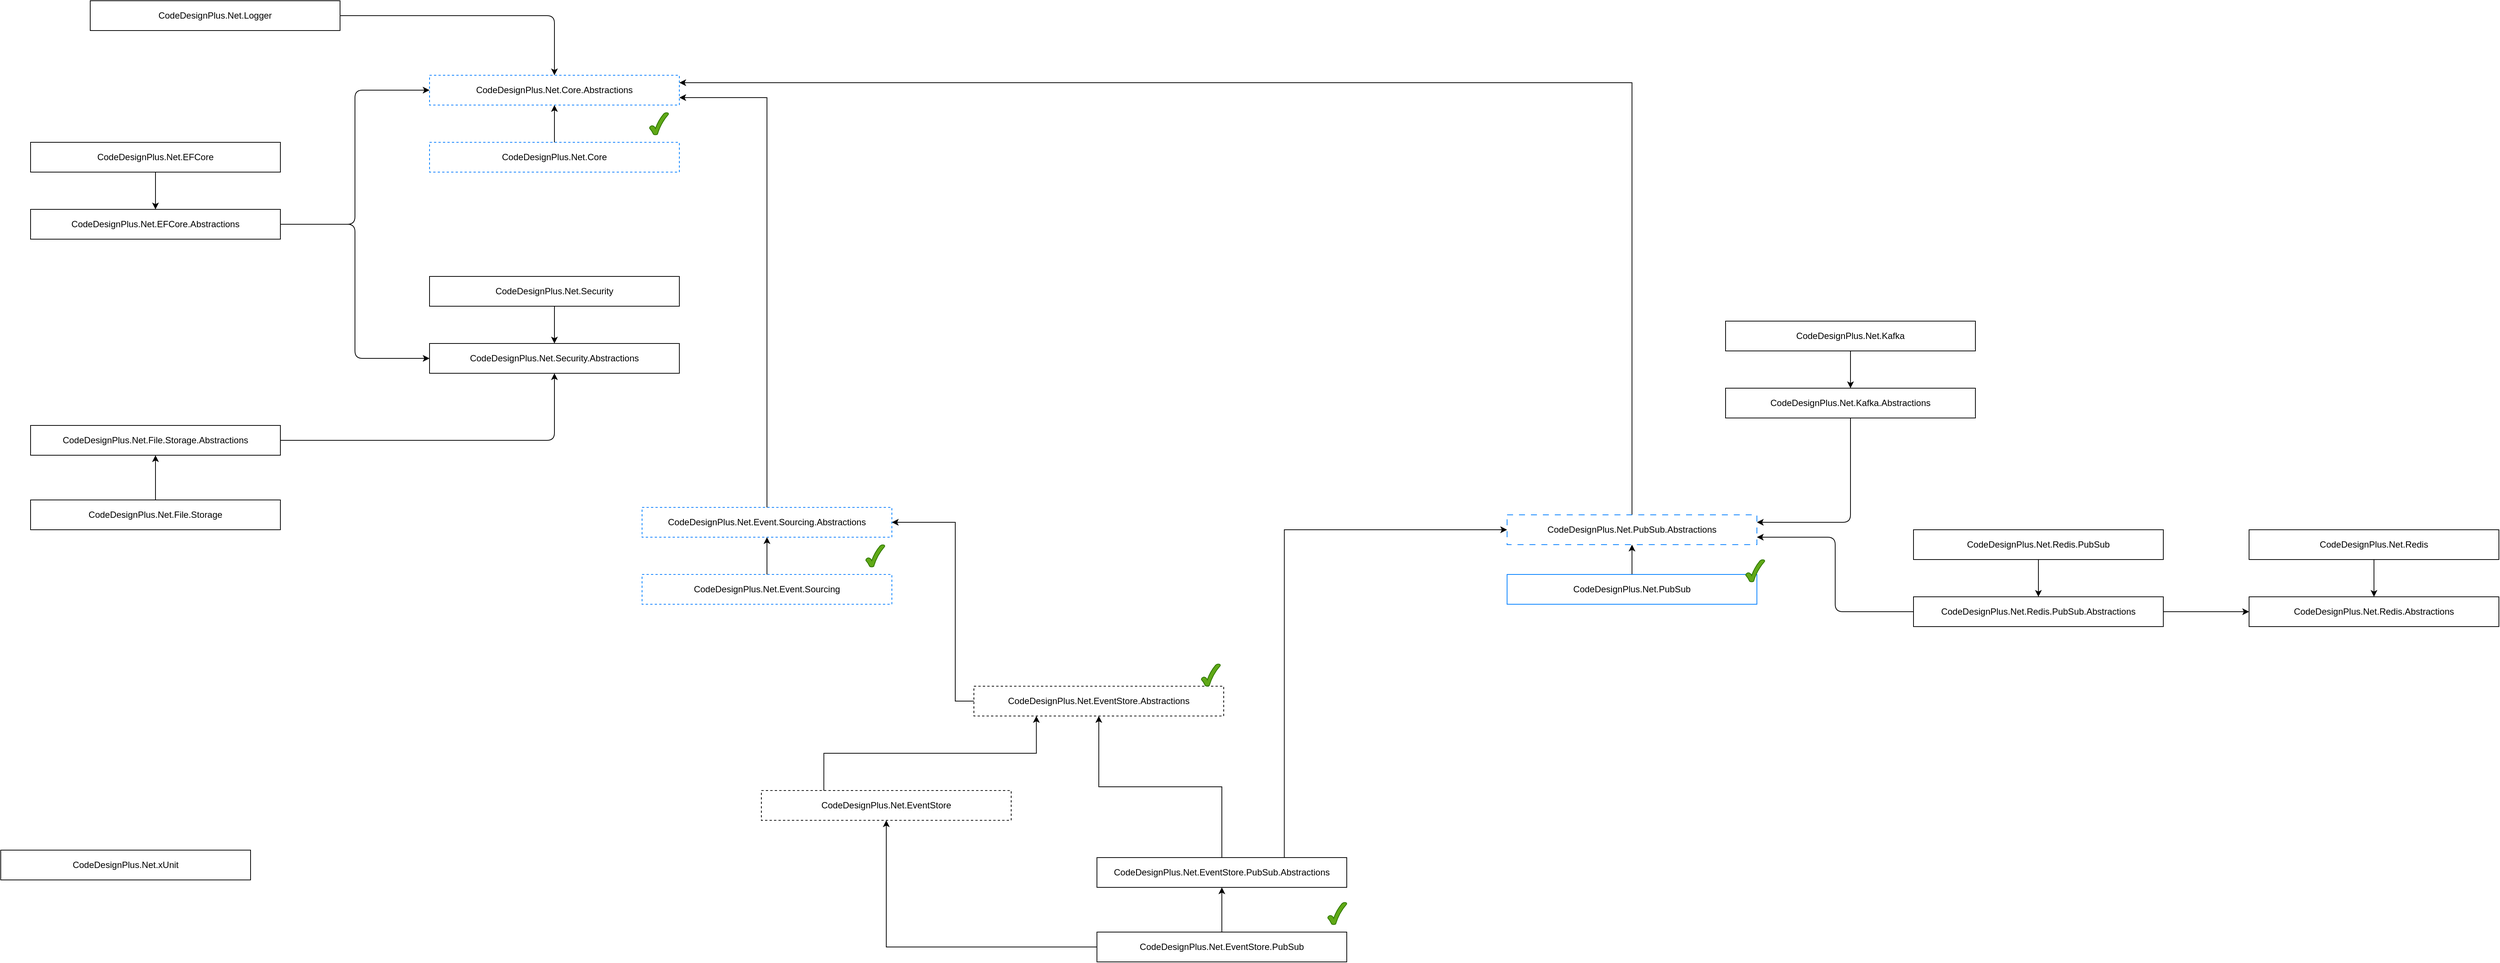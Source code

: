 <mxfile version="23.0.2" type="device" pages="2">
  <diagram id="ALPiPwQ1Wrh_tRAnz7oF" name="Page-1">
    <mxGraphModel dx="2643" dy="1045" grid="1" gridSize="10" guides="1" tooltips="1" connect="1" arrows="1" fold="1" page="1" pageScale="1" pageWidth="850" pageHeight="1100" math="0" shadow="0">
      <root>
        <mxCell id="0" />
        <mxCell id="1" parent="0" />
        <mxCell id="4" style="edgeStyle=orthogonalEdgeStyle;html=1;entryX=0.5;entryY=1;entryDx=0;entryDy=0;" parent="1" source="2" target="3" edge="1">
          <mxGeometry relative="1" as="geometry" />
        </mxCell>
        <mxCell id="2" value="CodeDesignPlus.Net.Core" style="rounded=0;whiteSpace=wrap;html=1;dashed=1;strokeColor=#007FFF;" parent="1" vertex="1">
          <mxGeometry x="305" y="270" width="335" height="40" as="geometry" />
        </mxCell>
        <mxCell id="3" value="CodeDesignPlus.Net.Core.Abstractions" style="rounded=0;whiteSpace=wrap;html=1;dashed=1;strokeColor=#007FFF;" parent="1" vertex="1">
          <mxGeometry x="305" y="180" width="335" height="40" as="geometry" />
        </mxCell>
        <mxCell id="21" style="edgeStyle=orthogonalEdgeStyle;html=1;exitX=1;exitY=0.5;exitDx=0;exitDy=0;entryX=0;entryY=0.5;entryDx=0;entryDy=0;" parent="1" source="7" target="3" edge="1">
          <mxGeometry relative="1" as="geometry" />
        </mxCell>
        <mxCell id="22" style="edgeStyle=orthogonalEdgeStyle;html=1;exitX=1;exitY=0.5;exitDx=0;exitDy=0;entryX=0;entryY=0.5;entryDx=0;entryDy=0;" parent="1" source="7" target="13" edge="1">
          <mxGeometry relative="1" as="geometry" />
        </mxCell>
        <mxCell id="7" value="CodeDesignPlus.Net.EFCore.Abstractions" style="rounded=0;whiteSpace=wrap;html=1;" parent="1" vertex="1">
          <mxGeometry x="-230" y="360" width="335" height="40" as="geometry" />
        </mxCell>
        <mxCell id="18" style="edgeStyle=none;html=1;exitX=0.5;exitY=1;exitDx=0;exitDy=0;" parent="1" source="8" target="7" edge="1">
          <mxGeometry relative="1" as="geometry" />
        </mxCell>
        <mxCell id="8" value="CodeDesignPlus.Net.EFCore" style="rounded=0;whiteSpace=wrap;html=1;" parent="1" vertex="1">
          <mxGeometry x="-230" y="270" width="335" height="40" as="geometry" />
        </mxCell>
        <mxCell id="10" value="CodeDesignPlus.Net.Redis.Abstractions" style="rounded=0;whiteSpace=wrap;html=1;" parent="1" vertex="1">
          <mxGeometry x="2745" y="880" width="335" height="40" as="geometry" />
        </mxCell>
        <mxCell id="24" style="edgeStyle=orthogonalEdgeStyle;html=1;exitX=0.5;exitY=1;exitDx=0;exitDy=0;entryX=0.5;entryY=0;entryDx=0;entryDy=0;" parent="1" source="11" target="10" edge="1">
          <mxGeometry relative="1" as="geometry" />
        </mxCell>
        <mxCell id="11" value="CodeDesignPlus.Net.Redis" style="rounded=0;whiteSpace=wrap;html=1;" parent="1" vertex="1">
          <mxGeometry x="2745" y="790" width="335" height="40" as="geometry" />
        </mxCell>
        <mxCell id="13" value="CodeDesignPlus.Net.Security.Abstractions" style="rounded=0;whiteSpace=wrap;html=1;" parent="1" vertex="1">
          <mxGeometry x="305" y="540" width="335" height="40" as="geometry" />
        </mxCell>
        <mxCell id="20" style="edgeStyle=none;html=1;exitX=0.5;exitY=1;exitDx=0;exitDy=0;" parent="1" source="14" target="13" edge="1">
          <mxGeometry relative="1" as="geometry" />
        </mxCell>
        <mxCell id="14" value="CodeDesignPlus.Net.Security" style="rounded=0;whiteSpace=wrap;html=1;" parent="1" vertex="1">
          <mxGeometry x="305" y="450" width="335" height="40" as="geometry" />
        </mxCell>
        <mxCell id="cR9hNljPTaHk-naQaL1g-62" style="edgeStyle=orthogonalEdgeStyle;rounded=0;orthogonalLoop=1;jettySize=auto;html=1;exitX=0.5;exitY=0;exitDx=0;exitDy=0;entryX=1;entryY=0.25;entryDx=0;entryDy=0;" edge="1" parent="1" source="16" target="3">
          <mxGeometry relative="1" as="geometry" />
        </mxCell>
        <mxCell id="16" value="CodeDesignPlus.Net.PubSub.Abstractions" style="rounded=0;whiteSpace=wrap;html=1;dashed=1;dashPattern=8 8;strokeColor=#007FFF;" parent="1" vertex="1">
          <mxGeometry x="1750" y="770" width="335" height="40" as="geometry" />
        </mxCell>
        <mxCell id="cR9hNljPTaHk-naQaL1g-59" style="edgeStyle=orthogonalEdgeStyle;rounded=0;orthogonalLoop=1;jettySize=auto;html=1;exitX=0.5;exitY=0;exitDx=0;exitDy=0;" edge="1" parent="1" source="17" target="16">
          <mxGeometry relative="1" as="geometry" />
        </mxCell>
        <mxCell id="17" value="CodeDesignPlus.Net.PubSub" style="rounded=0;whiteSpace=wrap;html=1;strokeColor=#007FFF;" parent="1" vertex="1">
          <mxGeometry x="1750" y="850" width="335" height="40" as="geometry" />
        </mxCell>
        <mxCell id="28" style="edgeStyle=orthogonalEdgeStyle;html=1;exitX=0;exitY=0.5;exitDx=0;exitDy=0;entryX=1;entryY=0.75;entryDx=0;entryDy=0;" parent="1" source="25" target="16" edge="1">
          <mxGeometry relative="1" as="geometry" />
        </mxCell>
        <mxCell id="25" value="CodeDesignPlus.Net.Redis.PubSub.Abstractions" style="rounded=0;whiteSpace=wrap;html=1;" parent="1" vertex="1">
          <mxGeometry x="2295" y="880" width="335" height="40" as="geometry" />
        </mxCell>
        <mxCell id="26" style="edgeStyle=orthogonalEdgeStyle;html=1;exitX=0.5;exitY=1;exitDx=0;exitDy=0;entryX=0.5;entryY=0;entryDx=0;entryDy=0;" parent="1" source="27" target="25" edge="1">
          <mxGeometry relative="1" as="geometry" />
        </mxCell>
        <mxCell id="29" style="edgeStyle=orthogonalEdgeStyle;html=1;exitX=1;exitY=0.5;exitDx=0;exitDy=0;entryX=0;entryY=0.5;entryDx=0;entryDy=0;" parent="1" source="25" target="10" edge="1">
          <mxGeometry relative="1" as="geometry" />
        </mxCell>
        <mxCell id="27" value="CodeDesignPlus.Net.Redis.PubSub" style="rounded=0;whiteSpace=wrap;html=1;" parent="1" vertex="1">
          <mxGeometry x="2295" y="790" width="335" height="40" as="geometry" />
        </mxCell>
        <mxCell id="cR9hNljPTaHk-naQaL1g-58" style="edgeStyle=orthogonalEdgeStyle;rounded=0;orthogonalLoop=1;jettySize=auto;html=1;exitX=0.5;exitY=0;exitDx=0;exitDy=0;entryX=1;entryY=0.75;entryDx=0;entryDy=0;" edge="1" parent="1" source="30" target="3">
          <mxGeometry relative="1" as="geometry" />
        </mxCell>
        <mxCell id="30" value="CodeDesignPlus.Net.Event.Sourcing.Abstractions" style="rounded=0;whiteSpace=wrap;html=1;dashed=1;strokeColor=#007FFF;" parent="1" vertex="1">
          <mxGeometry x="590" y="760" width="335" height="40" as="geometry" />
        </mxCell>
        <mxCell id="BZV_SSzwjaXfjPJKH0XT-58" style="edgeStyle=orthogonalEdgeStyle;rounded=0;orthogonalLoop=1;jettySize=auto;html=1;exitX=0.5;exitY=0;exitDx=0;exitDy=0;entryX=0.5;entryY=1;entryDx=0;entryDy=0;" parent="1" source="32" target="30" edge="1">
          <mxGeometry relative="1" as="geometry" />
        </mxCell>
        <mxCell id="32" value="CodeDesignPlus.Net.Event.Sourcing" style="rounded=0;whiteSpace=wrap;html=1;dashed=1;strokeColor=#007FFF;" parent="1" vertex="1">
          <mxGeometry x="590" y="850" width="335" height="40" as="geometry" />
        </mxCell>
        <mxCell id="PFTSv4L4xOiEKsPsDuad-58" style="edgeStyle=orthogonalEdgeStyle;rounded=0;orthogonalLoop=1;jettySize=auto;html=1;exitX=0;exitY=0.5;exitDx=0;exitDy=0;" parent="1" source="34" target="30" edge="1">
          <mxGeometry relative="1" as="geometry">
            <Array as="points">
              <mxPoint x="1010" y="1020" />
              <mxPoint x="1010" y="780" />
            </Array>
          </mxGeometry>
        </mxCell>
        <mxCell id="34" value="CodeDesignPlus.Net.EventStore.Abstractions" style="rounded=0;whiteSpace=wrap;html=1;dashed=1;" parent="1" vertex="1">
          <mxGeometry x="1035" y="1000" width="335" height="40" as="geometry" />
        </mxCell>
        <mxCell id="cR9hNljPTaHk-naQaL1g-60" style="edgeStyle=orthogonalEdgeStyle;rounded=0;orthogonalLoop=1;jettySize=auto;html=1;exitX=0.25;exitY=0;exitDx=0;exitDy=0;entryX=0.25;entryY=1;entryDx=0;entryDy=0;" edge="1" parent="1" source="36" target="34">
          <mxGeometry relative="1" as="geometry" />
        </mxCell>
        <mxCell id="36" value="CodeDesignPlus.Net.EventStore" style="rounded=0;whiteSpace=wrap;html=1;dashed=1;" parent="1" vertex="1">
          <mxGeometry x="750" y="1140" width="335" height="40" as="geometry" />
        </mxCell>
        <mxCell id="cR9hNljPTaHk-naQaL1g-61" style="edgeStyle=orthogonalEdgeStyle;rounded=0;orthogonalLoop=1;jettySize=auto;html=1;exitX=0.5;exitY=0;exitDx=0;exitDy=0;" edge="1" parent="1" source="41" target="34">
          <mxGeometry relative="1" as="geometry" />
        </mxCell>
        <mxCell id="cR9hNljPTaHk-naQaL1g-63" style="edgeStyle=orthogonalEdgeStyle;rounded=0;orthogonalLoop=1;jettySize=auto;html=1;exitX=0.75;exitY=0;exitDx=0;exitDy=0;entryX=0;entryY=0.5;entryDx=0;entryDy=0;" edge="1" parent="1" source="41" target="16">
          <mxGeometry relative="1" as="geometry" />
        </mxCell>
        <mxCell id="41" value="CodeDesignPlus.Net.EventStore.PubSub.Abstractions" style="rounded=0;whiteSpace=wrap;html=1;" parent="1" vertex="1">
          <mxGeometry x="1200" y="1230" width="335" height="40" as="geometry" />
        </mxCell>
        <mxCell id="42" style="edgeStyle=none;html=1;entryX=0.5;entryY=1;entryDx=0;entryDy=0;" parent="1" source="43" target="41" edge="1">
          <mxGeometry relative="1" as="geometry" />
        </mxCell>
        <mxCell id="cR9hNljPTaHk-naQaL1g-69" style="edgeStyle=orthogonalEdgeStyle;rounded=0;orthogonalLoop=1;jettySize=auto;html=1;exitX=0;exitY=0.5;exitDx=0;exitDy=0;" edge="1" parent="1" source="43" target="36">
          <mxGeometry relative="1" as="geometry" />
        </mxCell>
        <mxCell id="43" value="CodeDesignPlus.Net.EventStore.PubSub" style="rounded=0;whiteSpace=wrap;html=1;" parent="1" vertex="1">
          <mxGeometry x="1200" y="1330" width="335" height="40" as="geometry" />
        </mxCell>
        <mxCell id="49" style="edgeStyle=orthogonalEdgeStyle;html=1;exitX=0.5;exitY=1;exitDx=0;exitDy=0;entryX=1;entryY=0.25;entryDx=0;entryDy=0;" parent="1" source="46" target="16" edge="1">
          <mxGeometry relative="1" as="geometry" />
        </mxCell>
        <mxCell id="46" value="CodeDesignPlus.Net.Kafka.Abstractions" style="rounded=0;whiteSpace=wrap;html=1;" parent="1" vertex="1">
          <mxGeometry x="2043" y="600" width="335" height="40" as="geometry" />
        </mxCell>
        <mxCell id="47" style="edgeStyle=none;html=1;entryX=0.5;entryY=0;entryDx=0;entryDy=0;" parent="1" source="48" target="46" edge="1">
          <mxGeometry relative="1" as="geometry" />
        </mxCell>
        <mxCell id="48" value="CodeDesignPlus.Net.Kafka" style="rounded=0;whiteSpace=wrap;html=1;" parent="1" vertex="1">
          <mxGeometry x="2043" y="510" width="335" height="40" as="geometry" />
        </mxCell>
        <mxCell id="50" value="CodeDesignPlus.Net.xUnit" style="rounded=0;whiteSpace=wrap;html=1;" parent="1" vertex="1">
          <mxGeometry x="-270" y="1220" width="335" height="40" as="geometry" />
        </mxCell>
        <mxCell id="54" style="edgeStyle=orthogonalEdgeStyle;html=1;exitX=1;exitY=0.5;exitDx=0;exitDy=0;entryX=0.5;entryY=1;entryDx=0;entryDy=0;" parent="1" source="51" target="13" edge="1">
          <mxGeometry relative="1" as="geometry" />
        </mxCell>
        <mxCell id="51" value="CodeDesignPlus.Net.File.Storage.Abstractions" style="rounded=0;whiteSpace=wrap;html=1;" parent="1" vertex="1">
          <mxGeometry x="-230" y="650" width="335" height="40" as="geometry" />
        </mxCell>
        <mxCell id="52" style="edgeStyle=none;html=1;entryX=0.5;entryY=1;entryDx=0;entryDy=0;" parent="1" source="53" target="51" edge="1">
          <mxGeometry relative="1" as="geometry" />
        </mxCell>
        <mxCell id="53" value="CodeDesignPlus.Net.File.Storage" style="rounded=0;whiteSpace=wrap;html=1;" parent="1" vertex="1">
          <mxGeometry x="-230" y="750" width="335" height="40" as="geometry" />
        </mxCell>
        <mxCell id="58" style="edgeStyle=orthogonalEdgeStyle;html=1;exitX=1;exitY=0.5;exitDx=0;exitDy=0;entryX=0.5;entryY=0;entryDx=0;entryDy=0;" parent="1" source="57" target="3" edge="1">
          <mxGeometry relative="1" as="geometry" />
        </mxCell>
        <mxCell id="57" value="CodeDesignPlus.Net.Logger" style="rounded=0;whiteSpace=wrap;html=1;" parent="1" vertex="1">
          <mxGeometry x="-150" y="80" width="335" height="40" as="geometry" />
        </mxCell>
        <mxCell id="cR9hNljPTaHk-naQaL1g-64" value="" style="verticalLabelPosition=bottom;verticalAlign=top;html=1;shape=mxgraph.basic.tick;fillColor=#60a917;fontColor=#ffffff;strokeColor=#2D7600;" vertex="1" parent="1">
          <mxGeometry x="600" y="230" width="25.5" height="30" as="geometry" />
        </mxCell>
        <mxCell id="cR9hNljPTaHk-naQaL1g-65" value="" style="verticalLabelPosition=bottom;verticalAlign=top;html=1;shape=mxgraph.basic.tick;fillColor=#60a917;fontColor=#ffffff;strokeColor=#2D7600;" vertex="1" parent="1">
          <mxGeometry x="890" y="810" width="25.5" height="30" as="geometry" />
        </mxCell>
        <mxCell id="cR9hNljPTaHk-naQaL1g-66" value="" style="verticalLabelPosition=bottom;verticalAlign=top;html=1;shape=mxgraph.basic.tick;fillColor=#60a917;fontColor=#ffffff;strokeColor=#2D7600;" vertex="1" parent="1">
          <mxGeometry x="1340" y="970" width="25.5" height="30" as="geometry" />
        </mxCell>
        <mxCell id="cR9hNljPTaHk-naQaL1g-67" value="" style="verticalLabelPosition=bottom;verticalAlign=top;html=1;shape=mxgraph.basic.tick;fillColor=#60a917;fontColor=#ffffff;strokeColor=#2D7600;" vertex="1" parent="1">
          <mxGeometry x="2070" y="830" width="25.5" height="30" as="geometry" />
        </mxCell>
        <mxCell id="cR9hNljPTaHk-naQaL1g-68" value="" style="verticalLabelPosition=bottom;verticalAlign=top;html=1;shape=mxgraph.basic.tick;fillColor=#60a917;fontColor=#ffffff;strokeColor=#2D7600;" vertex="1" parent="1">
          <mxGeometry x="1509.5" y="1290" width="25.5" height="30" as="geometry" />
        </mxCell>
      </root>
    </mxGraphModel>
  </diagram>
  <diagram id="akfSif0_D-DrA6sWvF45" name="Page-2">
    <mxGraphModel dx="2609" dy="1730" grid="1" gridSize="10" guides="1" tooltips="1" connect="1" arrows="1" fold="1" page="1" pageScale="1" pageWidth="1100" pageHeight="850" math="0" shadow="0">
      <root>
        <mxCell id="0" />
        <mxCell id="1" parent="0" />
        <mxCell id="rKmocAkUo4Y0R12zVvtC-1" style="edgeStyle=orthogonalEdgeStyle;html=1;entryX=0.5;entryY=1;entryDx=0;entryDy=0;" parent="1" source="rKmocAkUo4Y0R12zVvtC-2" target="rKmocAkUo4Y0R12zVvtC-3" edge="1">
          <mxGeometry relative="1" as="geometry" />
        </mxCell>
        <mxCell id="rKmocAkUo4Y0R12zVvtC-2" value="CodeDesignPlus.Net.Core" style="rounded=0;whiteSpace=wrap;html=1;" parent="1" vertex="1">
          <mxGeometry x="305" y="270" width="335" height="40" as="geometry" />
        </mxCell>
        <mxCell id="rKmocAkUo4Y0R12zVvtC-3" value="CodeDesignPlus.Net.Core.Abstractions" style="rounded=0;whiteSpace=wrap;html=1;" parent="1" vertex="1">
          <mxGeometry x="305" y="180" width="335" height="40" as="geometry" />
        </mxCell>
        <mxCell id="rKmocAkUo4Y0R12zVvtC-4" style="edgeStyle=orthogonalEdgeStyle;html=1;exitX=1;exitY=0.5;exitDx=0;exitDy=0;entryX=0;entryY=0.5;entryDx=0;entryDy=0;" parent="1" source="rKmocAkUo4Y0R12zVvtC-6" target="rKmocAkUo4Y0R12zVvtC-3" edge="1">
          <mxGeometry relative="1" as="geometry" />
        </mxCell>
        <mxCell id="rKmocAkUo4Y0R12zVvtC-5" style="edgeStyle=orthogonalEdgeStyle;html=1;exitX=1;exitY=0.5;exitDx=0;exitDy=0;entryX=0;entryY=0.5;entryDx=0;entryDy=0;" parent="1" source="rKmocAkUo4Y0R12zVvtC-6" target="rKmocAkUo4Y0R12zVvtC-12" edge="1">
          <mxGeometry relative="1" as="geometry" />
        </mxCell>
        <mxCell id="rKmocAkUo4Y0R12zVvtC-6" value="CodeDesignPlus.Net.EFCore.Abstractions" style="rounded=0;whiteSpace=wrap;html=1;" parent="1" vertex="1">
          <mxGeometry x="-230" y="360" width="335" height="40" as="geometry" />
        </mxCell>
        <mxCell id="rKmocAkUo4Y0R12zVvtC-7" style="edgeStyle=none;html=1;exitX=0.5;exitY=1;exitDx=0;exitDy=0;" parent="1" source="rKmocAkUo4Y0R12zVvtC-8" target="rKmocAkUo4Y0R12zVvtC-6" edge="1">
          <mxGeometry relative="1" as="geometry" />
        </mxCell>
        <mxCell id="rKmocAkUo4Y0R12zVvtC-8" value="CodeDesignPlus.Net.EFCore" style="rounded=0;whiteSpace=wrap;html=1;" parent="1" vertex="1">
          <mxGeometry x="-230" y="270" width="335" height="40" as="geometry" />
        </mxCell>
        <mxCell id="rKmocAkUo4Y0R12zVvtC-9" value="CodeDesignPlus.Net.Redis.Abstractions" style="rounded=0;whiteSpace=wrap;html=1;" parent="1" vertex="1">
          <mxGeometry x="2340" y="330" width="335" height="40" as="geometry" />
        </mxCell>
        <mxCell id="rKmocAkUo4Y0R12zVvtC-10" style="edgeStyle=orthogonalEdgeStyle;html=1;exitX=0.5;exitY=1;exitDx=0;exitDy=0;entryX=0.5;entryY=0;entryDx=0;entryDy=0;" parent="1" source="rKmocAkUo4Y0R12zVvtC-11" target="rKmocAkUo4Y0R12zVvtC-9" edge="1">
          <mxGeometry relative="1" as="geometry" />
        </mxCell>
        <mxCell id="rKmocAkUo4Y0R12zVvtC-11" value="CodeDesignPlus.Net.Redis" style="rounded=0;whiteSpace=wrap;html=1;" parent="1" vertex="1">
          <mxGeometry x="2340" y="240" width="335" height="40" as="geometry" />
        </mxCell>
        <mxCell id="rKmocAkUo4Y0R12zVvtC-12" value="CodeDesignPlus.Net.Security.Abstractions" style="rounded=0;whiteSpace=wrap;html=1;" parent="1" vertex="1">
          <mxGeometry x="305" y="540" width="335" height="40" as="geometry" />
        </mxCell>
        <mxCell id="rKmocAkUo4Y0R12zVvtC-13" style="edgeStyle=none;html=1;exitX=0.5;exitY=1;exitDx=0;exitDy=0;" parent="1" source="rKmocAkUo4Y0R12zVvtC-14" target="rKmocAkUo4Y0R12zVvtC-12" edge="1">
          <mxGeometry relative="1" as="geometry" />
        </mxCell>
        <mxCell id="rKmocAkUo4Y0R12zVvtC-14" value="CodeDesignPlus.Net.Security" style="rounded=0;whiteSpace=wrap;html=1;" parent="1" vertex="1">
          <mxGeometry x="305" y="450" width="335" height="40" as="geometry" />
        </mxCell>
        <mxCell id="rKmocAkUo4Y0R12zVvtC-15" value="CodeDesignPlus.Net.PubSub.Abstractions" style="rounded=0;whiteSpace=wrap;html=1;dashed=1;dashPattern=8 8;" parent="1" vertex="1">
          <mxGeometry x="1370" y="320" width="335" height="40" as="geometry" />
        </mxCell>
        <mxCell id="rKmocAkUo4Y0R12zVvtC-16" style="edgeStyle=orthogonalEdgeStyle;html=1;exitX=0.5;exitY=1;exitDx=0;exitDy=0;entryX=0.5;entryY=0;entryDx=0;entryDy=0;" parent="1" source="rKmocAkUo4Y0R12zVvtC-17" target="rKmocAkUo4Y0R12zVvtC-15" edge="1">
          <mxGeometry relative="1" as="geometry" />
        </mxCell>
        <mxCell id="rKmocAkUo4Y0R12zVvtC-17" value="CodeDesignPlus.Net.PubSub" style="rounded=0;whiteSpace=wrap;html=1;" parent="1" vertex="1">
          <mxGeometry x="1370" y="230" width="335" height="40" as="geometry" />
        </mxCell>
        <mxCell id="rKmocAkUo4Y0R12zVvtC-18" style="edgeStyle=orthogonalEdgeStyle;html=1;exitX=0;exitY=0.5;exitDx=0;exitDy=0;entryX=1;entryY=0.75;entryDx=0;entryDy=0;" parent="1" source="rKmocAkUo4Y0R12zVvtC-19" target="rKmocAkUo4Y0R12zVvtC-15" edge="1">
          <mxGeometry relative="1" as="geometry" />
        </mxCell>
        <mxCell id="rKmocAkUo4Y0R12zVvtC-19" value="CodeDesignPlus.Net.Redis.PubSub.Abstractions" style="rounded=0;whiteSpace=wrap;html=1;" parent="1" vertex="1">
          <mxGeometry x="1890" y="330" width="335" height="40" as="geometry" />
        </mxCell>
        <mxCell id="rKmocAkUo4Y0R12zVvtC-20" style="edgeStyle=orthogonalEdgeStyle;html=1;exitX=0.5;exitY=1;exitDx=0;exitDy=0;entryX=0.5;entryY=0;entryDx=0;entryDy=0;" parent="1" source="rKmocAkUo4Y0R12zVvtC-22" target="rKmocAkUo4Y0R12zVvtC-19" edge="1">
          <mxGeometry relative="1" as="geometry" />
        </mxCell>
        <mxCell id="rKmocAkUo4Y0R12zVvtC-21" style="edgeStyle=orthogonalEdgeStyle;html=1;exitX=1;exitY=0.5;exitDx=0;exitDy=0;entryX=0;entryY=0.5;entryDx=0;entryDy=0;" parent="1" source="rKmocAkUo4Y0R12zVvtC-19" target="rKmocAkUo4Y0R12zVvtC-9" edge="1">
          <mxGeometry relative="1" as="geometry" />
        </mxCell>
        <mxCell id="rKmocAkUo4Y0R12zVvtC-22" value="CodeDesignPlus.Net.Redis.PubSub" style="rounded=0;whiteSpace=wrap;html=1;" parent="1" vertex="1">
          <mxGeometry x="1890" y="240" width="335" height="40" as="geometry" />
        </mxCell>
        <mxCell id="rKmocAkUo4Y0R12zVvtC-48" style="edgeStyle=orthogonalEdgeStyle;rounded=0;orthogonalLoop=1;jettySize=auto;html=1;exitX=0;exitY=0.5;exitDx=0;exitDy=0;entryX=1;entryY=0.25;entryDx=0;entryDy=0;" parent="1" source="rKmocAkUo4Y0R12zVvtC-24" target="rKmocAkUo4Y0R12zVvtC-3" edge="1">
          <mxGeometry relative="1" as="geometry" />
        </mxCell>
        <mxCell id="rKmocAkUo4Y0R12zVvtC-24" value="CodeDesignPlus.Net.Event.Sourcing.Abstractions" style="rounded=0;whiteSpace=wrap;html=1;" parent="1" vertex="1">
          <mxGeometry x="1360" y="790" width="335" height="40" as="geometry" />
        </mxCell>
        <mxCell id="rKmocAkUo4Y0R12zVvtC-25" style="edgeStyle=orthogonalEdgeStyle;html=1;exitX=0.5;exitY=1;exitDx=0;exitDy=0;entryX=0.5;entryY=0;entryDx=0;entryDy=0;" parent="1" source="rKmocAkUo4Y0R12zVvtC-26" target="rKmocAkUo4Y0R12zVvtC-24" edge="1">
          <mxGeometry relative="1" as="geometry" />
        </mxCell>
        <mxCell id="rKmocAkUo4Y0R12zVvtC-26" value="CodeDesignPlus.Net.Event.Sourcing" style="rounded=0;whiteSpace=wrap;html=1;" parent="1" vertex="1">
          <mxGeometry x="1360" y="700" width="335" height="40" as="geometry" />
        </mxCell>
        <mxCell id="rKmocAkUo4Y0R12zVvtC-28" style="edgeStyle=orthogonalEdgeStyle;html=1;exitX=1;exitY=0.5;exitDx=0;exitDy=0;entryX=0.5;entryY=1;entryDx=0;entryDy=0;" parent="1" source="rKmocAkUo4Y0R12zVvtC-29" target="rKmocAkUo4Y0R12zVvtC-24" edge="1">
          <mxGeometry relative="1" as="geometry" />
        </mxCell>
        <mxCell id="rKmocAkUo4Y0R12zVvtC-29" value="CodeDesignPlus.Net.EventStore.Abstractions" style="rounded=0;whiteSpace=wrap;html=1;" parent="1" vertex="1">
          <mxGeometry x="660" y="920" width="335" height="40" as="geometry" />
        </mxCell>
        <mxCell id="rKmocAkUo4Y0R12zVvtC-30" style="edgeStyle=none;html=1;entryX=0.5;entryY=1;entryDx=0;entryDy=0;" parent="1" source="rKmocAkUo4Y0R12zVvtC-31" target="rKmocAkUo4Y0R12zVvtC-29" edge="1">
          <mxGeometry relative="1" as="geometry" />
        </mxCell>
        <mxCell id="rKmocAkUo4Y0R12zVvtC-31" value="CodeDesignPlus.Net.EventStore" style="rounded=0;whiteSpace=wrap;html=1;" parent="1" vertex="1">
          <mxGeometry x="660" y="1020" width="335" height="40" as="geometry" />
        </mxCell>
        <mxCell id="rKmocAkUo4Y0R12zVvtC-32" style="edgeStyle=orthogonalEdgeStyle;html=1;exitX=0.5;exitY=0;exitDx=0;exitDy=0;entryX=0;entryY=0.5;entryDx=0;entryDy=0;" parent="1" source="rKmocAkUo4Y0R12zVvtC-33" target="rKmocAkUo4Y0R12zVvtC-29" edge="1">
          <mxGeometry relative="1" as="geometry" />
        </mxCell>
        <mxCell id="rKmocAkUo4Y0R12zVvtC-33" value="CodeDesignPlus.Net.EventStore.PubSub.Abstractions" style="rounded=0;whiteSpace=wrap;html=1;" parent="1" vertex="1">
          <mxGeometry x="200" y="1120" width="335" height="40" as="geometry" />
        </mxCell>
        <mxCell id="rKmocAkUo4Y0R12zVvtC-34" style="edgeStyle=none;html=1;entryX=0.5;entryY=1;entryDx=0;entryDy=0;" parent="1" source="rKmocAkUo4Y0R12zVvtC-35" target="rKmocAkUo4Y0R12zVvtC-33" edge="1">
          <mxGeometry relative="1" as="geometry" />
        </mxCell>
        <mxCell id="rKmocAkUo4Y0R12zVvtC-35" value="CodeDesignPlus.Net.EventStore.PubSub" style="rounded=0;whiteSpace=wrap;html=1;" parent="1" vertex="1">
          <mxGeometry x="200" y="1220" width="335" height="40" as="geometry" />
        </mxCell>
        <mxCell id="rKmocAkUo4Y0R12zVvtC-37" style="edgeStyle=orthogonalEdgeStyle;html=1;exitX=0.5;exitY=1;exitDx=0;exitDy=0;entryX=1;entryY=0.25;entryDx=0;entryDy=0;" parent="1" source="rKmocAkUo4Y0R12zVvtC-38" target="rKmocAkUo4Y0R12zVvtC-15" edge="1">
          <mxGeometry relative="1" as="geometry" />
        </mxCell>
        <mxCell id="rKmocAkUo4Y0R12zVvtC-38" value="CodeDesignPlus.Net.Kafka.Abstractions" style="rounded=0;whiteSpace=wrap;html=1;" parent="1" vertex="1">
          <mxGeometry x="1638" y="50" width="335" height="40" as="geometry" />
        </mxCell>
        <mxCell id="rKmocAkUo4Y0R12zVvtC-39" style="edgeStyle=none;html=1;entryX=0.5;entryY=0;entryDx=0;entryDy=0;" parent="1" source="rKmocAkUo4Y0R12zVvtC-40" target="rKmocAkUo4Y0R12zVvtC-38" edge="1">
          <mxGeometry relative="1" as="geometry" />
        </mxCell>
        <mxCell id="rKmocAkUo4Y0R12zVvtC-40" value="CodeDesignPlus.Net.Kafka" style="rounded=0;whiteSpace=wrap;html=1;" parent="1" vertex="1">
          <mxGeometry x="1638" y="-40" width="335" height="40" as="geometry" />
        </mxCell>
        <mxCell id="rKmocAkUo4Y0R12zVvtC-41" value="CodeDesignPlus.Net.xUnit" style="rounded=0;whiteSpace=wrap;html=1;" parent="1" vertex="1">
          <mxGeometry x="-270" y="1220" width="335" height="40" as="geometry" />
        </mxCell>
        <mxCell id="rKmocAkUo4Y0R12zVvtC-42" style="edgeStyle=orthogonalEdgeStyle;html=1;exitX=1;exitY=0.5;exitDx=0;exitDy=0;entryX=0.5;entryY=1;entryDx=0;entryDy=0;" parent="1" source="rKmocAkUo4Y0R12zVvtC-43" target="rKmocAkUo4Y0R12zVvtC-12" edge="1">
          <mxGeometry relative="1" as="geometry" />
        </mxCell>
        <mxCell id="rKmocAkUo4Y0R12zVvtC-43" value="CodeDesignPlus.Net.File.Storage.Abstractions" style="rounded=0;whiteSpace=wrap;html=1;" parent="1" vertex="1">
          <mxGeometry x="-230" y="650" width="335" height="40" as="geometry" />
        </mxCell>
        <mxCell id="rKmocAkUo4Y0R12zVvtC-44" style="edgeStyle=none;html=1;entryX=0.5;entryY=1;entryDx=0;entryDy=0;" parent="1" source="rKmocAkUo4Y0R12zVvtC-45" target="rKmocAkUo4Y0R12zVvtC-43" edge="1">
          <mxGeometry relative="1" as="geometry" />
        </mxCell>
        <mxCell id="rKmocAkUo4Y0R12zVvtC-45" value="CodeDesignPlus.Net.File.Storage" style="rounded=0;whiteSpace=wrap;html=1;" parent="1" vertex="1">
          <mxGeometry x="-230" y="750" width="335" height="40" as="geometry" />
        </mxCell>
        <mxCell id="rKmocAkUo4Y0R12zVvtC-46" style="edgeStyle=orthogonalEdgeStyle;html=1;exitX=1;exitY=0.5;exitDx=0;exitDy=0;entryX=0.5;entryY=0;entryDx=0;entryDy=0;" parent="1" source="rKmocAkUo4Y0R12zVvtC-47" target="rKmocAkUo4Y0R12zVvtC-3" edge="1">
          <mxGeometry relative="1" as="geometry" />
        </mxCell>
        <mxCell id="rKmocAkUo4Y0R12zVvtC-47" value="CodeDesignPlus.Net.Logger" style="rounded=0;whiteSpace=wrap;html=1;" parent="1" vertex="1">
          <mxGeometry x="-150" y="80" width="335" height="40" as="geometry" />
        </mxCell>
      </root>
    </mxGraphModel>
  </diagram>
</mxfile>
